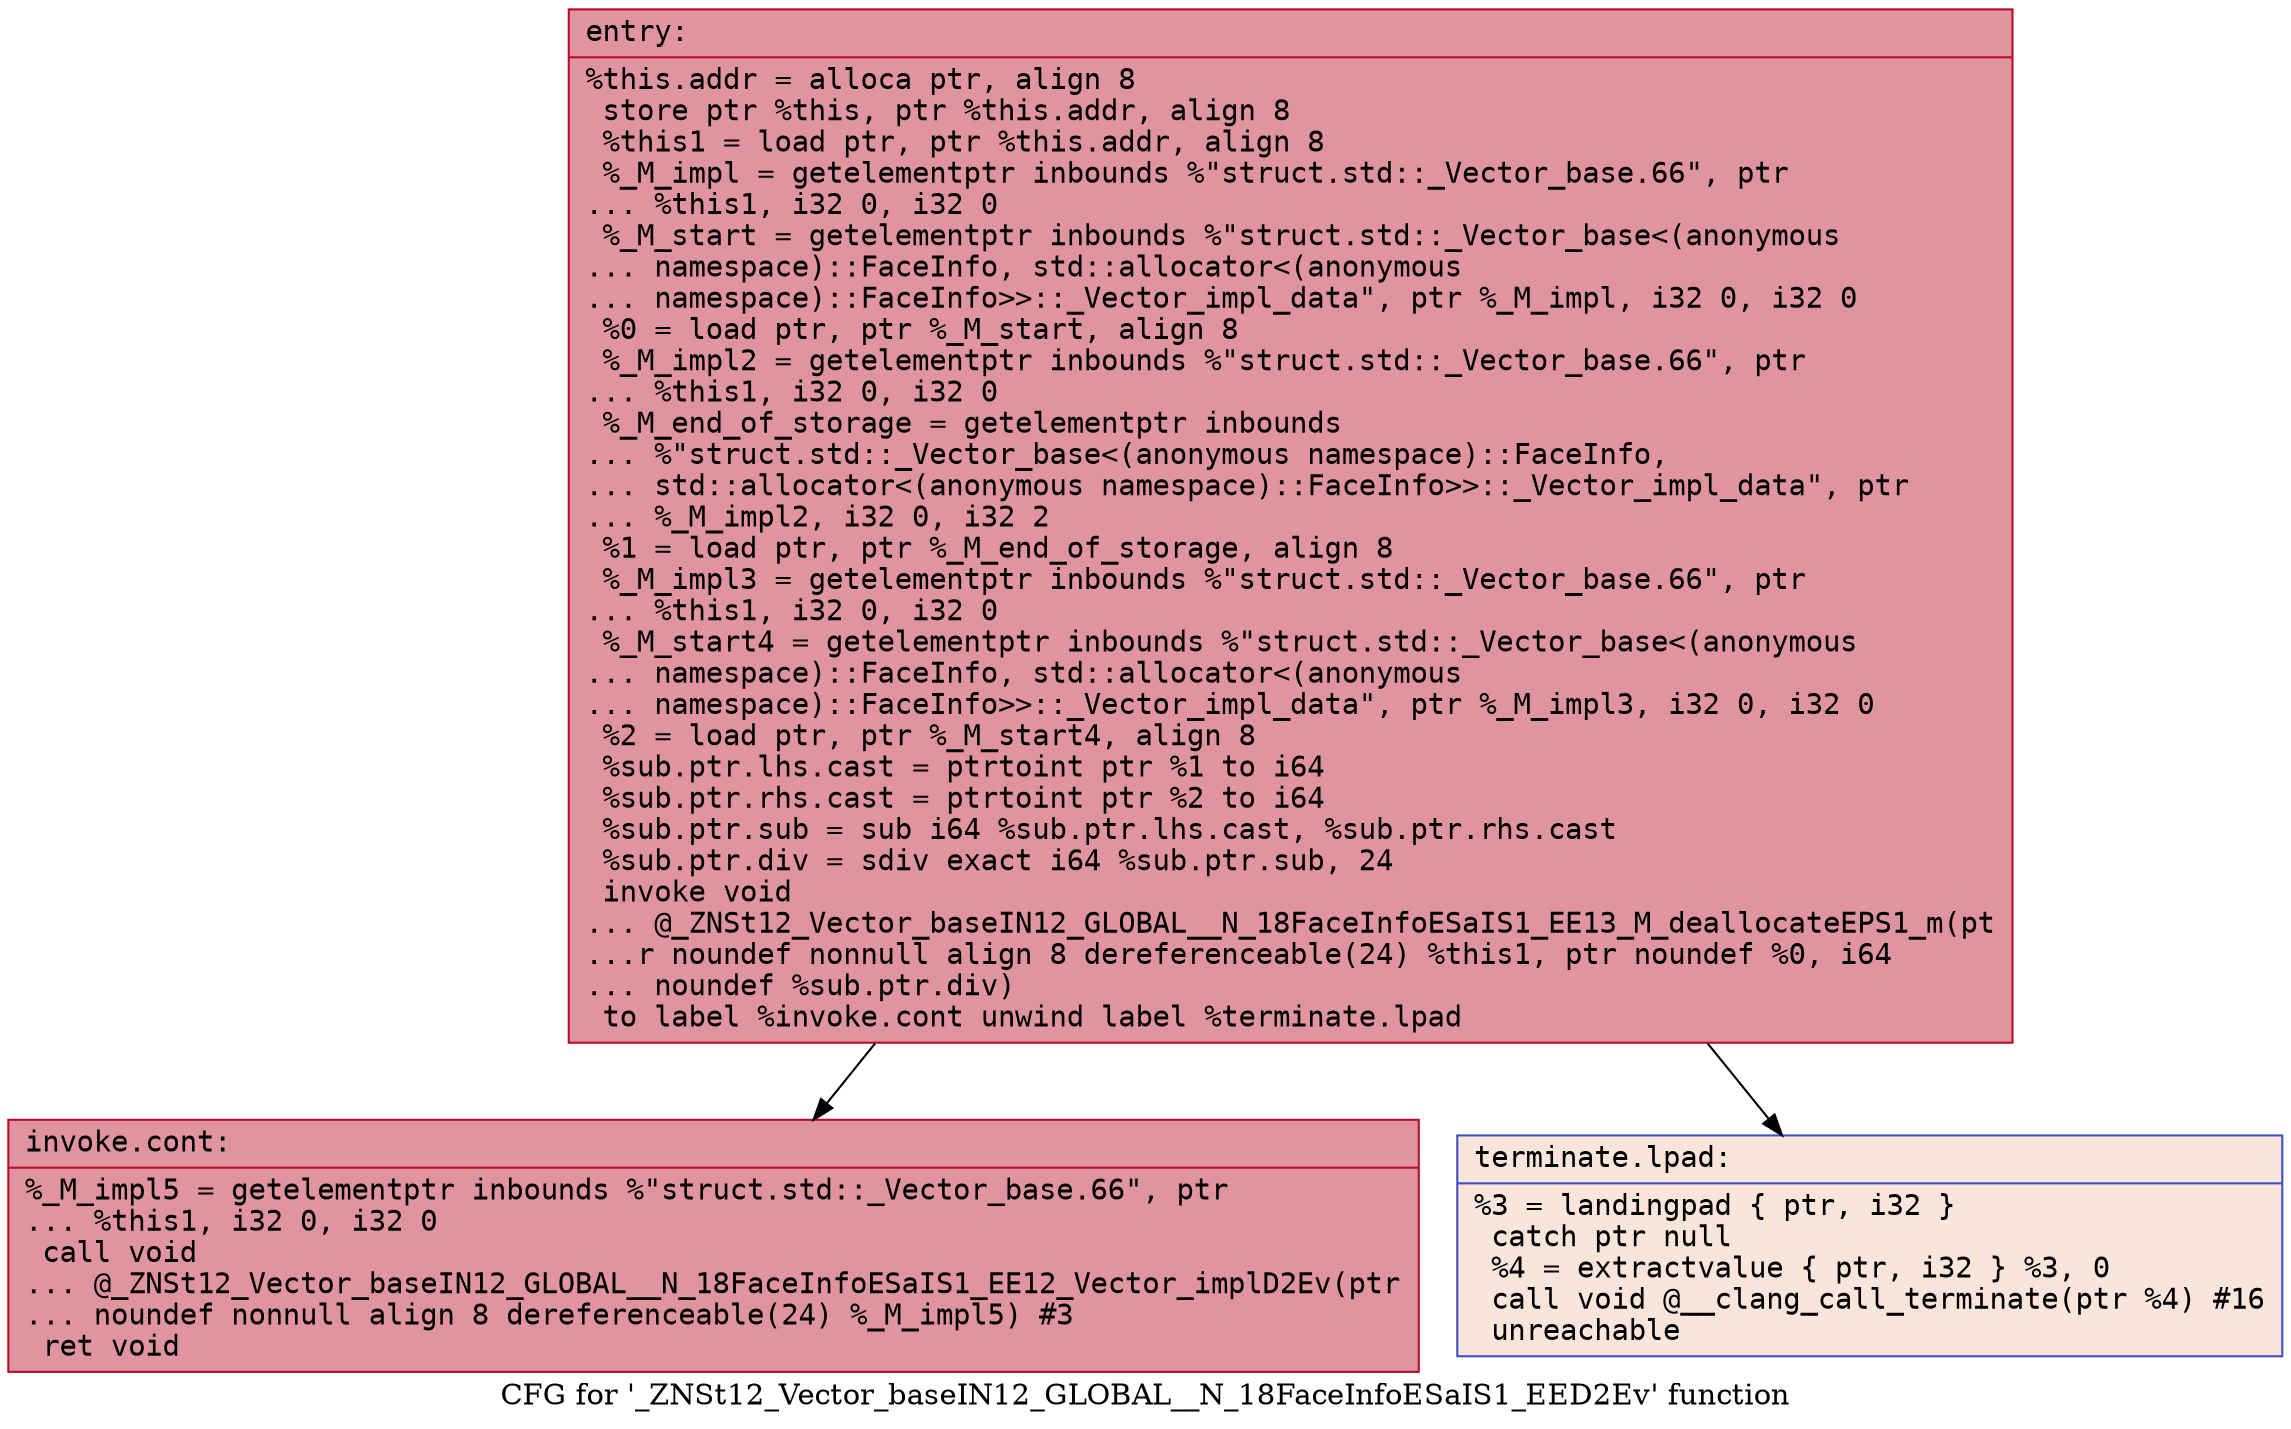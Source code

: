 digraph "CFG for '_ZNSt12_Vector_baseIN12_GLOBAL__N_18FaceInfoESaIS1_EED2Ev' function" {
	label="CFG for '_ZNSt12_Vector_baseIN12_GLOBAL__N_18FaceInfoESaIS1_EED2Ev' function";

	Node0x55dfe4c69510 [shape=record,color="#b70d28ff", style=filled, fillcolor="#b70d2870" fontname="Courier",label="{entry:\l|  %this.addr = alloca ptr, align 8\l  store ptr %this, ptr %this.addr, align 8\l  %this1 = load ptr, ptr %this.addr, align 8\l  %_M_impl = getelementptr inbounds %\"struct.std::_Vector_base.66\", ptr\l... %this1, i32 0, i32 0\l  %_M_start = getelementptr inbounds %\"struct.std::_Vector_base\<(anonymous\l... namespace)::FaceInfo, std::allocator\<(anonymous\l... namespace)::FaceInfo\>\>::_Vector_impl_data\", ptr %_M_impl, i32 0, i32 0\l  %0 = load ptr, ptr %_M_start, align 8\l  %_M_impl2 = getelementptr inbounds %\"struct.std::_Vector_base.66\", ptr\l... %this1, i32 0, i32 0\l  %_M_end_of_storage = getelementptr inbounds\l... %\"struct.std::_Vector_base\<(anonymous namespace)::FaceInfo,\l... std::allocator\<(anonymous namespace)::FaceInfo\>\>::_Vector_impl_data\", ptr\l... %_M_impl2, i32 0, i32 2\l  %1 = load ptr, ptr %_M_end_of_storage, align 8\l  %_M_impl3 = getelementptr inbounds %\"struct.std::_Vector_base.66\", ptr\l... %this1, i32 0, i32 0\l  %_M_start4 = getelementptr inbounds %\"struct.std::_Vector_base\<(anonymous\l... namespace)::FaceInfo, std::allocator\<(anonymous\l... namespace)::FaceInfo\>\>::_Vector_impl_data\", ptr %_M_impl3, i32 0, i32 0\l  %2 = load ptr, ptr %_M_start4, align 8\l  %sub.ptr.lhs.cast = ptrtoint ptr %1 to i64\l  %sub.ptr.rhs.cast = ptrtoint ptr %2 to i64\l  %sub.ptr.sub = sub i64 %sub.ptr.lhs.cast, %sub.ptr.rhs.cast\l  %sub.ptr.div = sdiv exact i64 %sub.ptr.sub, 24\l  invoke void\l... @_ZNSt12_Vector_baseIN12_GLOBAL__N_18FaceInfoESaIS1_EE13_M_deallocateEPS1_m(pt\l...r noundef nonnull align 8 dereferenceable(24) %this1, ptr noundef %0, i64\l... noundef %sub.ptr.div)\l          to label %invoke.cont unwind label %terminate.lpad\l}"];
	Node0x55dfe4c69510 -> Node0x55dfe4c6a520[tooltip="entry -> invoke.cont\nProbability 100.00%" ];
	Node0x55dfe4c69510 -> Node0x55dfe4c6a600[tooltip="entry -> terminate.lpad\nProbability 0.00%" ];
	Node0x55dfe4c6a520 [shape=record,color="#b70d28ff", style=filled, fillcolor="#b70d2870" fontname="Courier",label="{invoke.cont:\l|  %_M_impl5 = getelementptr inbounds %\"struct.std::_Vector_base.66\", ptr\l... %this1, i32 0, i32 0\l  call void\l... @_ZNSt12_Vector_baseIN12_GLOBAL__N_18FaceInfoESaIS1_EE12_Vector_implD2Ev(ptr\l... noundef nonnull align 8 dereferenceable(24) %_M_impl5) #3\l  ret void\l}"];
	Node0x55dfe4c6a600 [shape=record,color="#3d50c3ff", style=filled, fillcolor="#f4c5ad70" fontname="Courier",label="{terminate.lpad:\l|  %3 = landingpad \{ ptr, i32 \}\l          catch ptr null\l  %4 = extractvalue \{ ptr, i32 \} %3, 0\l  call void @__clang_call_terminate(ptr %4) #16\l  unreachable\l}"];
}
